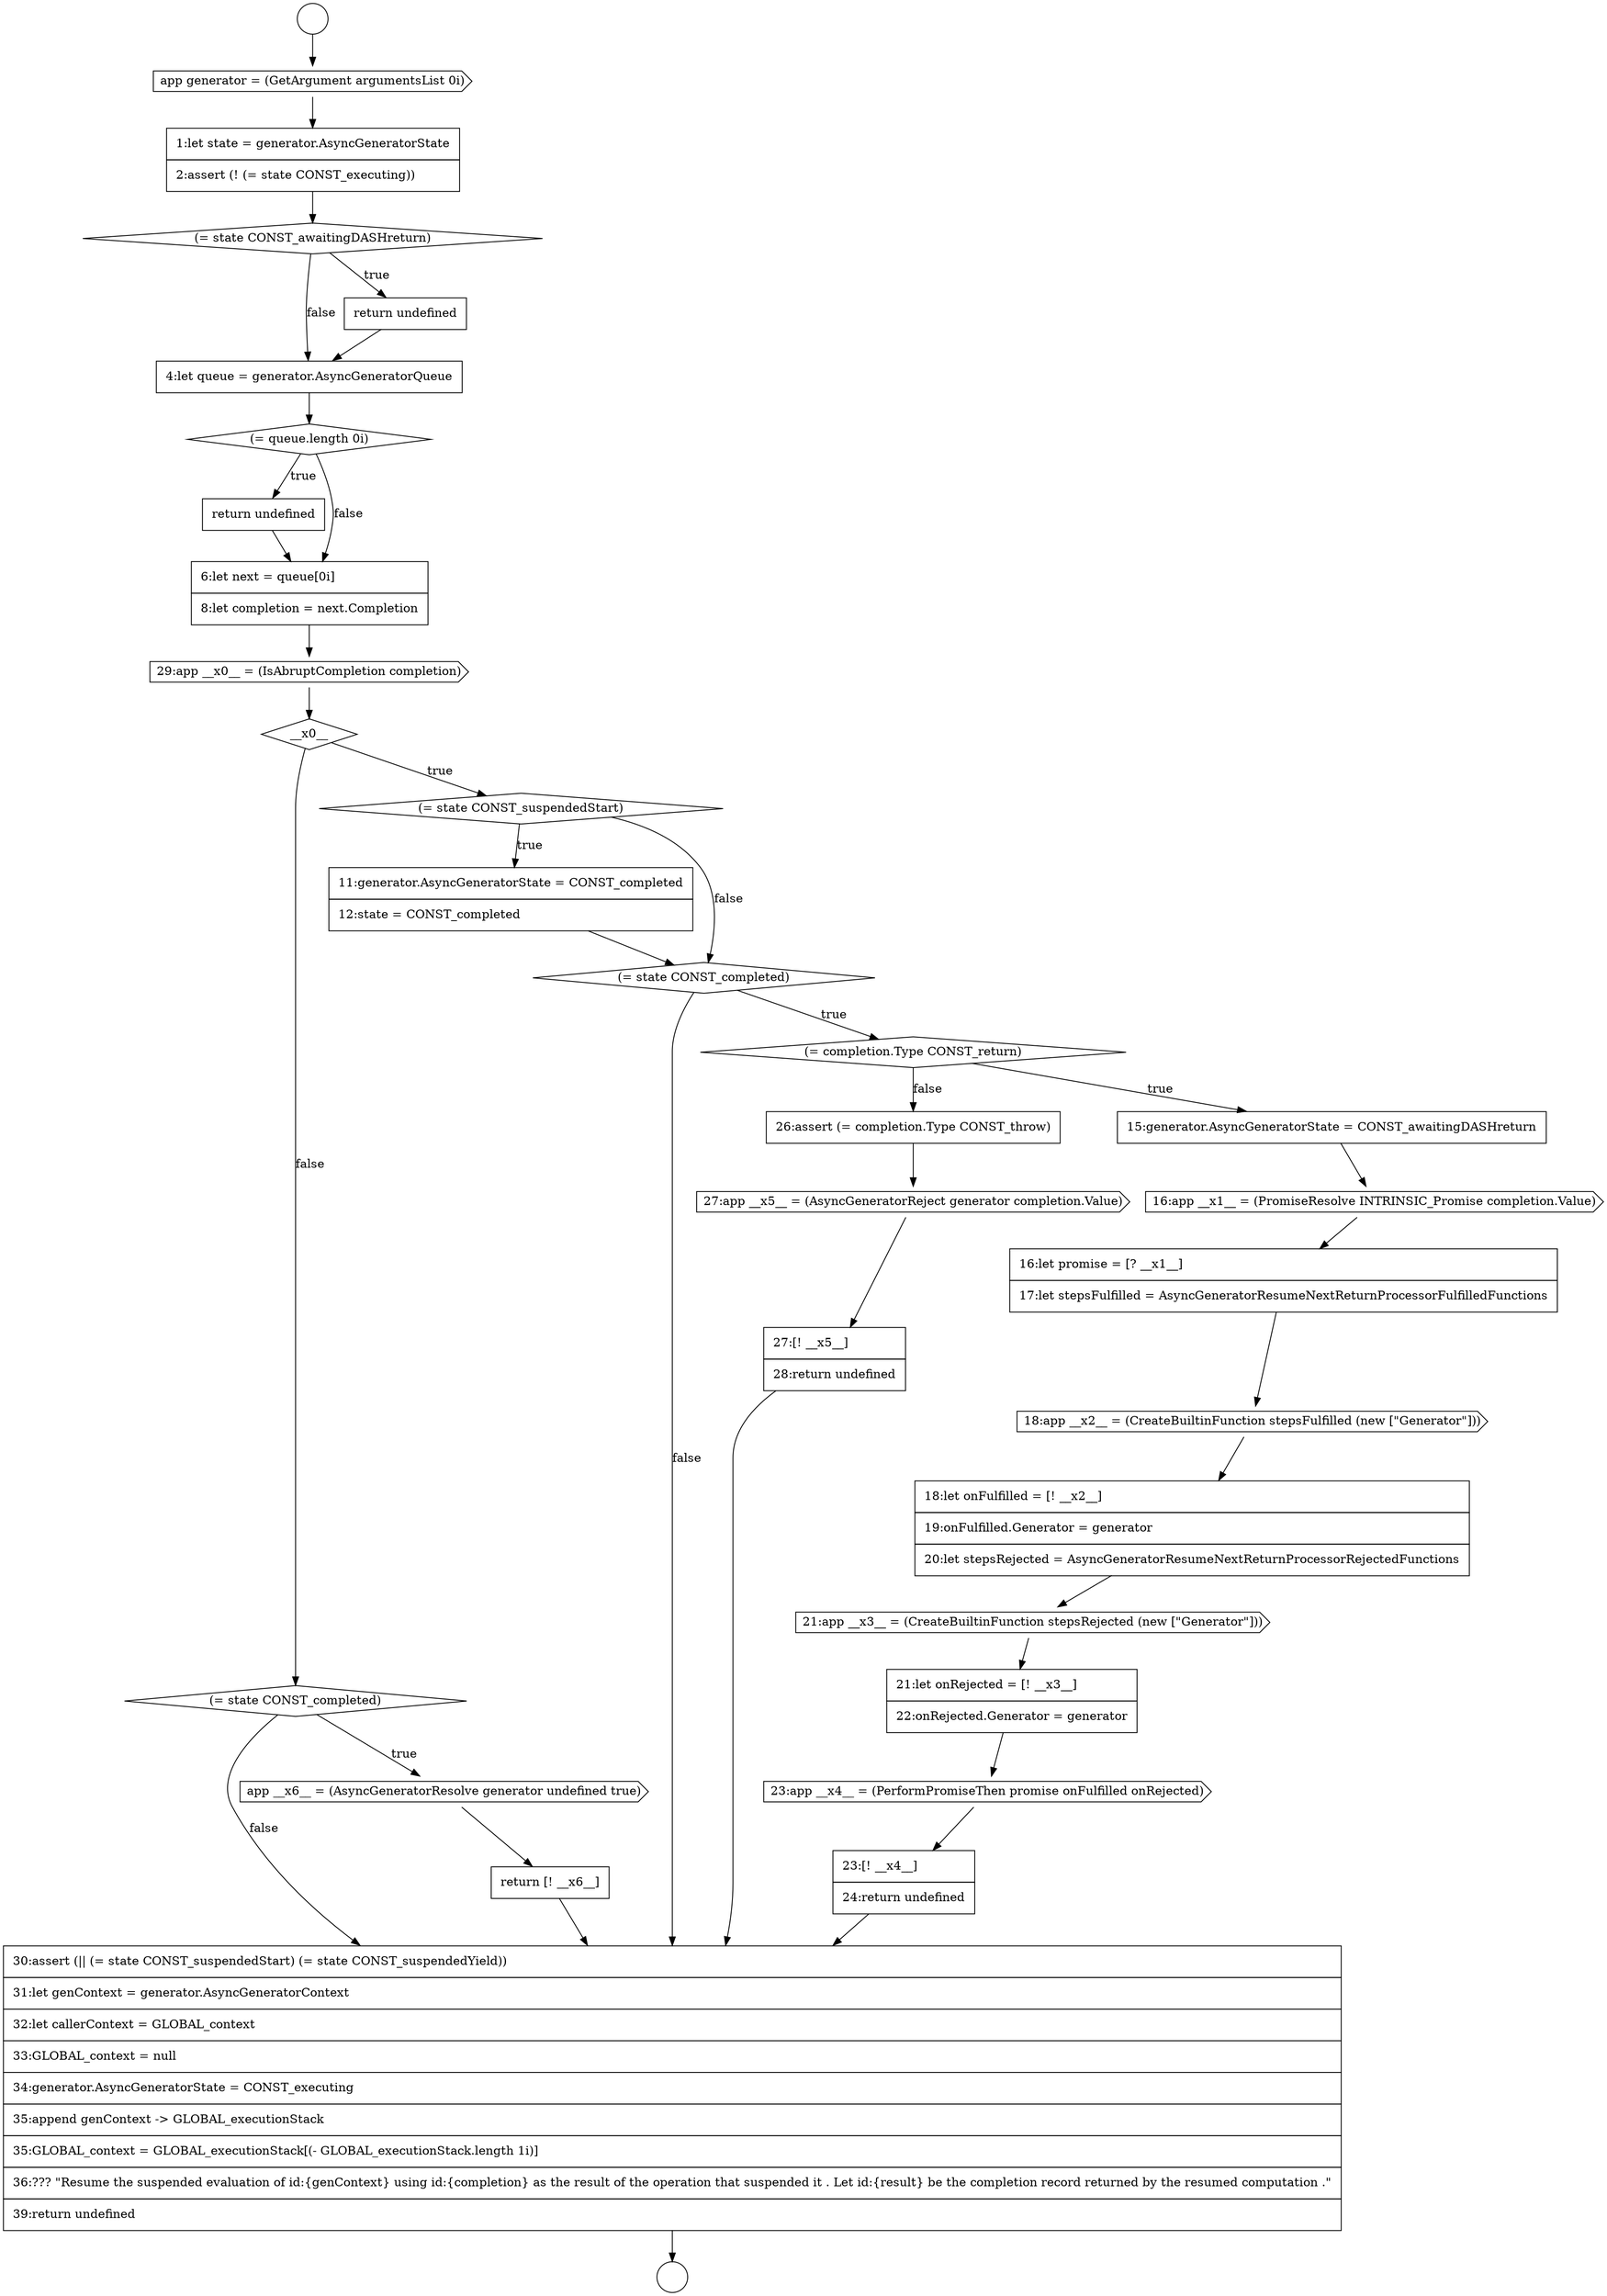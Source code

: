 digraph {
  node17980 [shape=cds, label=<<font color="black">app generator = (GetArgument argumentsList 0i)</font>> color="black" fillcolor="white" style=filled]
  node18004 [shape=cds, label=<<font color="black">27:app __x5__ = (AsyncGeneratorReject generator completion.Value)</font>> color="black" fillcolor="white" style=filled]
  node17995 [shape=cds, label=<<font color="black">16:app __x1__ = (PromiseResolve INTRINSIC_Promise completion.Value)</font>> color="black" fillcolor="white" style=filled]
  node17984 [shape=none, margin=0, label=<<font color="black">
    <table border="0" cellborder="1" cellspacing="0" cellpadding="10">
      <tr><td align="left">4:let queue = generator.AsyncGeneratorQueue</td></tr>
    </table>
  </font>> color="black" fillcolor="white" style=filled]
  node17991 [shape=none, margin=0, label=<<font color="black">
    <table border="0" cellborder="1" cellspacing="0" cellpadding="10">
      <tr><td align="left">11:generator.AsyncGeneratorState = CONST_completed</td></tr>
      <tr><td align="left">12:state = CONST_completed</td></tr>
    </table>
  </font>> color="black" fillcolor="white" style=filled]
  node18003 [shape=none, margin=0, label=<<font color="black">
    <table border="0" cellborder="1" cellspacing="0" cellpadding="10">
      <tr><td align="left">26:assert (= completion.Type CONST_throw)</td></tr>
    </table>
  </font>> color="black" fillcolor="white" style=filled]
  node18006 [shape=diamond, label=<<font color="black">(= state CONST_completed)</font>> color="black" fillcolor="white" style=filled]
  node18000 [shape=none, margin=0, label=<<font color="black">
    <table border="0" cellborder="1" cellspacing="0" cellpadding="10">
      <tr><td align="left">21:let onRejected = [! __x3__]</td></tr>
      <tr><td align="left">22:onRejected.Generator = generator</td></tr>
    </table>
  </font>> color="black" fillcolor="white" style=filled]
  node18009 [shape=none, margin=0, label=<<font color="black">
    <table border="0" cellborder="1" cellspacing="0" cellpadding="10">
      <tr><td align="left">30:assert (|| (= state CONST_suspendedStart) (= state CONST_suspendedYield))</td></tr>
      <tr><td align="left">31:let genContext = generator.AsyncGeneratorContext</td></tr>
      <tr><td align="left">32:let callerContext = GLOBAL_context</td></tr>
      <tr><td align="left">33:GLOBAL_context = null</td></tr>
      <tr><td align="left">34:generator.AsyncGeneratorState = CONST_executing</td></tr>
      <tr><td align="left">35:append genContext -&gt; GLOBAL_executionStack</td></tr>
      <tr><td align="left">35:GLOBAL_context = GLOBAL_executionStack[(- GLOBAL_executionStack.length 1i)]</td></tr>
      <tr><td align="left">36:??? &quot;Resume the suspended evaluation of id:{genContext} using id:{completion} as the result of the operation that suspended it . Let id:{result} be the completion record returned by the resumed computation .&quot;</td></tr>
      <tr><td align="left">39:return undefined</td></tr>
    </table>
  </font>> color="black" fillcolor="white" style=filled]
  node18002 [shape=none, margin=0, label=<<font color="black">
    <table border="0" cellborder="1" cellspacing="0" cellpadding="10">
      <tr><td align="left">23:[! __x4__]</td></tr>
      <tr><td align="left">24:return undefined</td></tr>
    </table>
  </font>> color="black" fillcolor="white" style=filled]
  node17989 [shape=diamond, label=<<font color="black">__x0__</font>> color="black" fillcolor="white" style=filled]
  node17978 [shape=circle label=" " color="black" fillcolor="white" style=filled]
  node17993 [shape=diamond, label=<<font color="black">(= completion.Type CONST_return)</font>> color="black" fillcolor="white" style=filled]
  node17982 [shape=diamond, label=<<font color="black">(= state CONST_awaitingDASHreturn)</font>> color="black" fillcolor="white" style=filled]
  node18008 [shape=none, margin=0, label=<<font color="black">
    <table border="0" cellborder="1" cellspacing="0" cellpadding="10">
      <tr><td align="left">return [! __x6__]</td></tr>
    </table>
  </font>> color="black" fillcolor="white" style=filled]
  node17986 [shape=none, margin=0, label=<<font color="black">
    <table border="0" cellborder="1" cellspacing="0" cellpadding="10">
      <tr><td align="left">return undefined</td></tr>
    </table>
  </font>> color="black" fillcolor="white" style=filled]
  node17998 [shape=none, margin=0, label=<<font color="black">
    <table border="0" cellborder="1" cellspacing="0" cellpadding="10">
      <tr><td align="left">18:let onFulfilled = [! __x2__]</td></tr>
      <tr><td align="left">19:onFulfilled.Generator = generator</td></tr>
      <tr><td align="left">20:let stepsRejected = AsyncGeneratorResumeNextReturnProcessorRejectedFunctions</td></tr>
    </table>
  </font>> color="black" fillcolor="white" style=filled]
  node17988 [shape=cds, label=<<font color="black">29:app __x0__ = (IsAbruptCompletion completion)</font>> color="black" fillcolor="white" style=filled]
  node18001 [shape=cds, label=<<font color="black">23:app __x4__ = (PerformPromiseThen promise onFulfilled onRejected)</font>> color="black" fillcolor="white" style=filled]
  node17983 [shape=none, margin=0, label=<<font color="black">
    <table border="0" cellborder="1" cellspacing="0" cellpadding="10">
      <tr><td align="left">return undefined</td></tr>
    </table>
  </font>> color="black" fillcolor="white" style=filled]
  node18005 [shape=none, margin=0, label=<<font color="black">
    <table border="0" cellborder="1" cellspacing="0" cellpadding="10">
      <tr><td align="left">27:[! __x5__]</td></tr>
      <tr><td align="left">28:return undefined</td></tr>
    </table>
  </font>> color="black" fillcolor="white" style=filled]
  node17979 [shape=circle label=" " color="black" fillcolor="white" style=filled]
  node17994 [shape=none, margin=0, label=<<font color="black">
    <table border="0" cellborder="1" cellspacing="0" cellpadding="10">
      <tr><td align="left">15:generator.AsyncGeneratorState = CONST_awaitingDASHreturn</td></tr>
    </table>
  </font>> color="black" fillcolor="white" style=filled]
  node17999 [shape=cds, label=<<font color="black">21:app __x3__ = (CreateBuiltinFunction stepsRejected (new [&quot;Generator&quot;]))</font>> color="black" fillcolor="white" style=filled]
  node17990 [shape=diamond, label=<<font color="black">(= state CONST_suspendedStart)</font>> color="black" fillcolor="white" style=filled]
  node17985 [shape=diamond, label=<<font color="black">(= queue.length 0i)</font>> color="black" fillcolor="white" style=filled]
  node17981 [shape=none, margin=0, label=<<font color="black">
    <table border="0" cellborder="1" cellspacing="0" cellpadding="10">
      <tr><td align="left">1:let state = generator.AsyncGeneratorState</td></tr>
      <tr><td align="left">2:assert (! (= state CONST_executing))</td></tr>
    </table>
  </font>> color="black" fillcolor="white" style=filled]
  node17996 [shape=none, margin=0, label=<<font color="black">
    <table border="0" cellborder="1" cellspacing="0" cellpadding="10">
      <tr><td align="left">16:let promise = [? __x1__]</td></tr>
      <tr><td align="left">17:let stepsFulfilled = AsyncGeneratorResumeNextReturnProcessorFulfilledFunctions</td></tr>
    </table>
  </font>> color="black" fillcolor="white" style=filled]
  node18007 [shape=cds, label=<<font color="black">app __x6__ = (AsyncGeneratorResolve generator undefined true)</font>> color="black" fillcolor="white" style=filled]
  node17997 [shape=cds, label=<<font color="black">18:app __x2__ = (CreateBuiltinFunction stepsFulfilled (new [&quot;Generator&quot;]))</font>> color="black" fillcolor="white" style=filled]
  node17992 [shape=diamond, label=<<font color="black">(= state CONST_completed)</font>> color="black" fillcolor="white" style=filled]
  node17987 [shape=none, margin=0, label=<<font color="black">
    <table border="0" cellborder="1" cellspacing="0" cellpadding="10">
      <tr><td align="left">6:let next = queue[0i]</td></tr>
      <tr><td align="left">8:let completion = next.Completion</td></tr>
    </table>
  </font>> color="black" fillcolor="white" style=filled]
  node17990 -> node17991 [label=<<font color="black">true</font>> color="black"]
  node17990 -> node17992 [label=<<font color="black">false</font>> color="black"]
  node17995 -> node17996 [ color="black"]
  node18002 -> node18009 [ color="black"]
  node18006 -> node18007 [label=<<font color="black">true</font>> color="black"]
  node18006 -> node18009 [label=<<font color="black">false</font>> color="black"]
  node17989 -> node17990 [label=<<font color="black">true</font>> color="black"]
  node17989 -> node18006 [label=<<font color="black">false</font>> color="black"]
  node18003 -> node18004 [ color="black"]
  node17992 -> node17993 [label=<<font color="black">true</font>> color="black"]
  node17992 -> node18009 [label=<<font color="black">false</font>> color="black"]
  node17982 -> node17983 [label=<<font color="black">true</font>> color="black"]
  node17982 -> node17984 [label=<<font color="black">false</font>> color="black"]
  node17998 -> node17999 [ color="black"]
  node17980 -> node17981 [ color="black"]
  node18001 -> node18002 [ color="black"]
  node18008 -> node18009 [ color="black"]
  node17996 -> node17997 [ color="black"]
  node17984 -> node17985 [ color="black"]
  node17983 -> node17984 [ color="black"]
  node17981 -> node17982 [ color="black"]
  node17985 -> node17986 [label=<<font color="black">true</font>> color="black"]
  node17985 -> node17987 [label=<<font color="black">false</font>> color="black"]
  node17988 -> node17989 [ color="black"]
  node17987 -> node17988 [ color="black"]
  node18000 -> node18001 [ color="black"]
  node18005 -> node18009 [ color="black"]
  node17986 -> node17987 [ color="black"]
  node17994 -> node17995 [ color="black"]
  node18004 -> node18005 [ color="black"]
  node17991 -> node17992 [ color="black"]
  node17997 -> node17998 [ color="black"]
  node17993 -> node17994 [label=<<font color="black">true</font>> color="black"]
  node17993 -> node18003 [label=<<font color="black">false</font>> color="black"]
  node17999 -> node18000 [ color="black"]
  node17978 -> node17980 [ color="black"]
  node18007 -> node18008 [ color="black"]
  node18009 -> node17979 [ color="black"]
}
